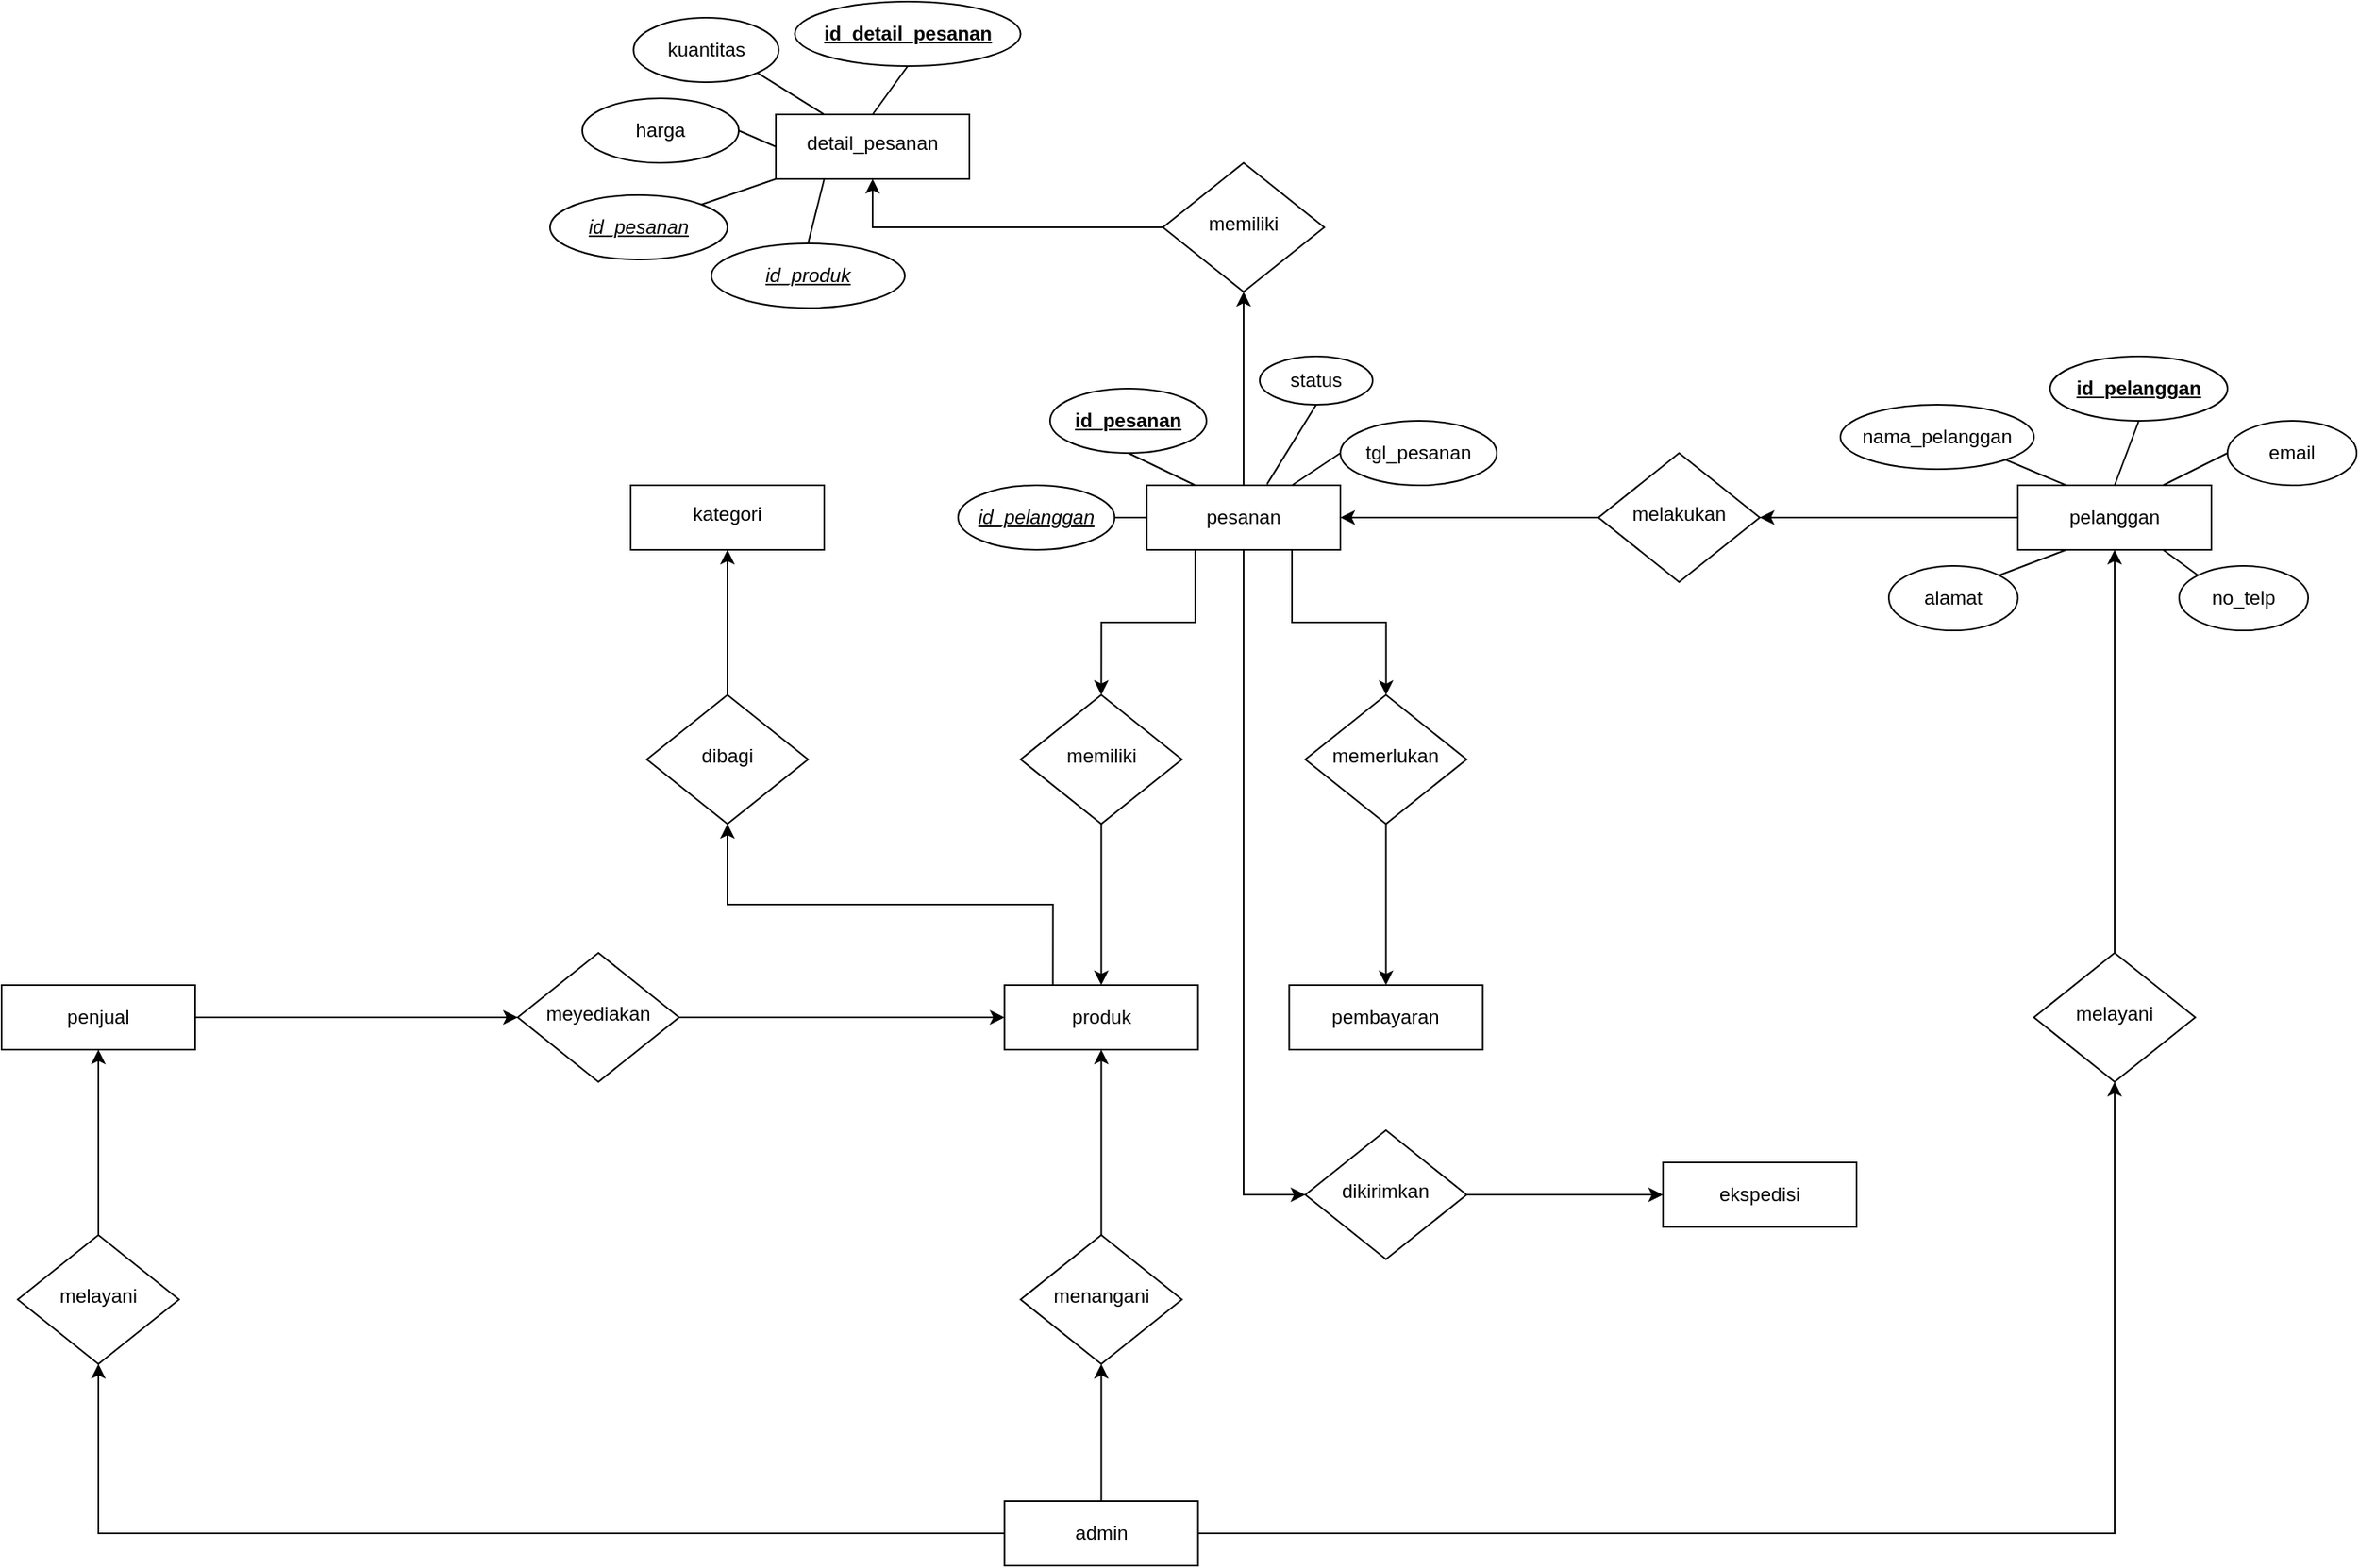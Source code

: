 <mxfile version="22.0.8" type="github">
  <diagram id="C5RBs43oDa-KdzZeNtuy" name="Page-1">
    <mxGraphModel dx="677" dy="1523" grid="1" gridSize="10" guides="1" tooltips="1" connect="1" arrows="1" fold="1" page="1" pageScale="1" pageWidth="827" pageHeight="1169" math="0" shadow="0">
      <root>
        <mxCell id="WIyWlLk6GJQsqaUBKTNV-0" />
        <mxCell id="WIyWlLk6GJQsqaUBKTNV-1" parent="WIyWlLk6GJQsqaUBKTNV-0" />
        <mxCell id="Cz3P-GHgFrTkB5Jf1ASt-25" style="edgeStyle=orthogonalEdgeStyle;rounded=0;orthogonalLoop=1;jettySize=auto;html=1;exitX=0.5;exitY=0;exitDx=0;exitDy=0;entryX=0.5;entryY=1;entryDx=0;entryDy=0;" parent="WIyWlLk6GJQsqaUBKTNV-1" source="WIyWlLk6GJQsqaUBKTNV-3" target="Cz3P-GHgFrTkB5Jf1ASt-26" edge="1">
          <mxGeometry relative="1" as="geometry">
            <mxPoint x="770" y="720" as="targetPoint" />
            <Array as="points" />
          </mxGeometry>
        </mxCell>
        <mxCell id="Cz3P-GHgFrTkB5Jf1ASt-31" style="edgeStyle=orthogonalEdgeStyle;rounded=0;orthogonalLoop=1;jettySize=auto;html=1;entryX=0.5;entryY=1;entryDx=0;entryDy=0;exitX=0;exitY=0.5;exitDx=0;exitDy=0;" parent="WIyWlLk6GJQsqaUBKTNV-1" source="WIyWlLk6GJQsqaUBKTNV-3" target="Cz3P-GHgFrTkB5Jf1ASt-32" edge="1">
          <mxGeometry relative="1" as="geometry">
            <mxPoint x="290" y="700" as="targetPoint" />
            <mxPoint x="730" y="940" as="sourcePoint" />
          </mxGeometry>
        </mxCell>
        <mxCell id="Cz3P-GHgFrTkB5Jf1ASt-35" style="edgeStyle=orthogonalEdgeStyle;rounded=0;orthogonalLoop=1;jettySize=auto;html=1;exitX=0.5;exitY=0;exitDx=0;exitDy=0;entryX=0.5;entryY=1;entryDx=0;entryDy=0;" parent="WIyWlLk6GJQsqaUBKTNV-1" source="Cz3P-GHgFrTkB5Jf1ASt-36" target="Cz3P-GHgFrTkB5Jf1ASt-10" edge="1">
          <mxGeometry relative="1" as="geometry" />
        </mxCell>
        <mxCell id="WIyWlLk6GJQsqaUBKTNV-3" value="admin" style="rounded=1;whiteSpace=wrap;html=1;fontSize=12;glass=0;strokeWidth=1;shadow=0;arcSize=0;" parent="WIyWlLk6GJQsqaUBKTNV-1" vertex="1">
          <mxGeometry x="781.75" y="710" width="120" height="40" as="geometry" />
        </mxCell>
        <mxCell id="FsfqvCxigXIEtIi23rFH-5" style="edgeStyle=orthogonalEdgeStyle;rounded=0;orthogonalLoop=1;jettySize=auto;html=1;exitX=0.25;exitY=0;exitDx=0;exitDy=0;entryX=0.5;entryY=1;entryDx=0;entryDy=0;" edge="1" parent="WIyWlLk6GJQsqaUBKTNV-1" source="WIyWlLk6GJQsqaUBKTNV-7" target="FsfqvCxigXIEtIi23rFH-6">
          <mxGeometry relative="1" as="geometry">
            <mxPoint x="610" y="260" as="targetPoint" />
          </mxGeometry>
        </mxCell>
        <mxCell id="WIyWlLk6GJQsqaUBKTNV-7" value="produk" style="rounded=1;whiteSpace=wrap;html=1;fontSize=12;glass=0;strokeWidth=1;shadow=0;arcSize=0;" parent="WIyWlLk6GJQsqaUBKTNV-1" vertex="1">
          <mxGeometry x="781.75" y="390" width="120" height="40" as="geometry" />
        </mxCell>
        <mxCell id="Cz3P-GHgFrTkB5Jf1ASt-15" value="" style="edgeStyle=orthogonalEdgeStyle;rounded=0;orthogonalLoop=1;jettySize=auto;html=1;exitX=0;exitY=0.5;exitDx=0;exitDy=0;entryX=1;entryY=0.5;entryDx=0;entryDy=0;" parent="WIyWlLk6GJQsqaUBKTNV-1" source="WIyWlLk6GJQsqaUBKTNV-10" target="WIyWlLk6GJQsqaUBKTNV-11" edge="1">
          <mxGeometry relative="1" as="geometry">
            <mxPoint x="1020" y="140" as="targetPoint" />
          </mxGeometry>
        </mxCell>
        <mxCell id="WIyWlLk6GJQsqaUBKTNV-10" value="melakukan" style="rhombus;whiteSpace=wrap;html=1;shadow=0;fontFamily=Helvetica;fontSize=12;align=center;strokeWidth=1;spacing=6;spacingTop=-4;" parent="WIyWlLk6GJQsqaUBKTNV-1" vertex="1">
          <mxGeometry x="1150" y="60" width="100" height="80" as="geometry" />
        </mxCell>
        <mxCell id="Cz3P-GHgFrTkB5Jf1ASt-16" value="" style="edgeStyle=orthogonalEdgeStyle;rounded=0;orthogonalLoop=1;jettySize=auto;html=1;exitX=0.75;exitY=1;exitDx=0;exitDy=0;" parent="WIyWlLk6GJQsqaUBKTNV-1" source="WIyWlLk6GJQsqaUBKTNV-11" target="Cz3P-GHgFrTkB5Jf1ASt-12" edge="1">
          <mxGeometry relative="1" as="geometry" />
        </mxCell>
        <mxCell id="Cz3P-GHgFrTkB5Jf1ASt-17" style="edgeStyle=orthogonalEdgeStyle;rounded=0;orthogonalLoop=1;jettySize=auto;html=1;exitX=0.25;exitY=1;exitDx=0;exitDy=0;entryX=0.5;entryY=0;entryDx=0;entryDy=0;" parent="WIyWlLk6GJQsqaUBKTNV-1" source="WIyWlLk6GJQsqaUBKTNV-11" target="Cz3P-GHgFrTkB5Jf1ASt-11" edge="1">
          <mxGeometry relative="1" as="geometry" />
        </mxCell>
        <mxCell id="FsfqvCxigXIEtIi23rFH-1" style="edgeStyle=orthogonalEdgeStyle;rounded=0;orthogonalLoop=1;jettySize=auto;html=1;exitX=0.5;exitY=0;exitDx=0;exitDy=0;entryX=0.5;entryY=1;entryDx=0;entryDy=0;" edge="1" parent="WIyWlLk6GJQsqaUBKTNV-1" source="WIyWlLk6GJQsqaUBKTNV-11" target="FsfqvCxigXIEtIi23rFH-0">
          <mxGeometry relative="1" as="geometry" />
        </mxCell>
        <mxCell id="FsfqvCxigXIEtIi23rFH-8" style="edgeStyle=orthogonalEdgeStyle;rounded=0;orthogonalLoop=1;jettySize=auto;html=1;exitX=0.5;exitY=1;exitDx=0;exitDy=0;entryX=0;entryY=0.5;entryDx=0;entryDy=0;" edge="1" parent="WIyWlLk6GJQsqaUBKTNV-1" source="WIyWlLk6GJQsqaUBKTNV-11" target="FsfqvCxigXIEtIi23rFH-9">
          <mxGeometry relative="1" as="geometry">
            <mxPoint x="930.143" y="530" as="targetPoint" />
          </mxGeometry>
        </mxCell>
        <mxCell id="FsfqvCxigXIEtIi23rFH-37" style="rounded=0;orthogonalLoop=1;jettySize=auto;html=1;exitX=0.75;exitY=0;exitDx=0;exitDy=0;entryX=0;entryY=0.5;entryDx=0;entryDy=0;endArrow=none;endFill=0;" edge="1" parent="WIyWlLk6GJQsqaUBKTNV-1" source="WIyWlLk6GJQsqaUBKTNV-11" target="FsfqvCxigXIEtIi23rFH-33">
          <mxGeometry relative="1" as="geometry" />
        </mxCell>
        <mxCell id="FsfqvCxigXIEtIi23rFH-39" style="rounded=0;orthogonalLoop=1;jettySize=auto;html=1;exitX=0;exitY=0.5;exitDx=0;exitDy=0;entryX=1;entryY=0.5;entryDx=0;entryDy=0;endArrow=none;endFill=0;" edge="1" parent="WIyWlLk6GJQsqaUBKTNV-1" source="WIyWlLk6GJQsqaUBKTNV-11" target="FsfqvCxigXIEtIi23rFH-35">
          <mxGeometry relative="1" as="geometry" />
        </mxCell>
        <mxCell id="FsfqvCxigXIEtIi23rFH-40" style="rounded=0;orthogonalLoop=1;jettySize=auto;html=1;exitX=0.25;exitY=0;exitDx=0;exitDy=0;entryX=0.5;entryY=1;entryDx=0;entryDy=0;endArrow=none;endFill=0;" edge="1" parent="WIyWlLk6GJQsqaUBKTNV-1" source="WIyWlLk6GJQsqaUBKTNV-11" target="FsfqvCxigXIEtIi23rFH-32">
          <mxGeometry relative="1" as="geometry" />
        </mxCell>
        <mxCell id="WIyWlLk6GJQsqaUBKTNV-11" value="pesanan" style="rounded=1;whiteSpace=wrap;html=1;fontSize=12;glass=0;strokeWidth=1;shadow=0;arcSize=0;" parent="WIyWlLk6GJQsqaUBKTNV-1" vertex="1">
          <mxGeometry x="870" y="80" width="120" height="40" as="geometry" />
        </mxCell>
        <mxCell id="WIyWlLk6GJQsqaUBKTNV-12" value="pembayaran" style="rounded=1;whiteSpace=wrap;html=1;fontSize=12;glass=0;strokeWidth=1;shadow=0;arcSize=0;" parent="WIyWlLk6GJQsqaUBKTNV-1" vertex="1">
          <mxGeometry x="958.25" y="390" width="120" height="40" as="geometry" />
        </mxCell>
        <mxCell id="Cz3P-GHgFrTkB5Jf1ASt-21" style="edgeStyle=orthogonalEdgeStyle;rounded=0;orthogonalLoop=1;jettySize=auto;html=1;entryX=0;entryY=0.5;entryDx=0;entryDy=0;" parent="WIyWlLk6GJQsqaUBKTNV-1" source="Cz3P-GHgFrTkB5Jf1ASt-8" target="Cz3P-GHgFrTkB5Jf1ASt-22" edge="1">
          <mxGeometry relative="1" as="geometry">
            <mxPoint x="220" y="640" as="targetPoint" />
            <Array as="points">
              <mxPoint x="480" y="410" />
            </Array>
          </mxGeometry>
        </mxCell>
        <mxCell id="Cz3P-GHgFrTkB5Jf1ASt-8" value="penjual" style="rounded=1;whiteSpace=wrap;html=1;fontSize=12;glass=0;strokeWidth=1;shadow=0;arcSize=0;" parent="WIyWlLk6GJQsqaUBKTNV-1" vertex="1">
          <mxGeometry x="160" y="390" width="120" height="40" as="geometry" />
        </mxCell>
        <mxCell id="Cz3P-GHgFrTkB5Jf1ASt-14" value="" style="edgeStyle=orthogonalEdgeStyle;rounded=0;orthogonalLoop=1;jettySize=auto;html=1;exitX=0;exitY=0.5;exitDx=0;exitDy=0;entryX=1;entryY=0.5;entryDx=0;entryDy=0;" parent="WIyWlLk6GJQsqaUBKTNV-1" source="Cz3P-GHgFrTkB5Jf1ASt-10" target="WIyWlLk6GJQsqaUBKTNV-10" edge="1">
          <mxGeometry relative="1" as="geometry">
            <mxPoint x="1320" y="200" as="targetPoint" />
          </mxGeometry>
        </mxCell>
        <mxCell id="FsfqvCxigXIEtIi23rFH-13" value="" style="rounded=0;orthogonalLoop=1;jettySize=auto;html=1;endArrow=none;endFill=0;exitX=0.5;exitY=0;exitDx=0;exitDy=0;entryX=0.5;entryY=1;entryDx=0;entryDy=0;" edge="1" parent="WIyWlLk6GJQsqaUBKTNV-1" source="Cz3P-GHgFrTkB5Jf1ASt-10" target="FsfqvCxigXIEtIi23rFH-12">
          <mxGeometry relative="1" as="geometry" />
        </mxCell>
        <mxCell id="FsfqvCxigXIEtIi23rFH-18" style="rounded=0;orthogonalLoop=1;jettySize=auto;html=1;exitX=0.25;exitY=0;exitDx=0;exitDy=0;entryX=1;entryY=1;entryDx=0;entryDy=0;endArrow=none;endFill=0;" edge="1" parent="WIyWlLk6GJQsqaUBKTNV-1" source="Cz3P-GHgFrTkB5Jf1ASt-10" target="FsfqvCxigXIEtIi23rFH-14">
          <mxGeometry relative="1" as="geometry" />
        </mxCell>
        <mxCell id="FsfqvCxigXIEtIi23rFH-19" style="rounded=0;orthogonalLoop=1;jettySize=auto;html=1;exitX=0.75;exitY=0;exitDx=0;exitDy=0;entryX=0;entryY=0.5;entryDx=0;entryDy=0;endArrow=none;endFill=0;" edge="1" parent="WIyWlLk6GJQsqaUBKTNV-1" source="Cz3P-GHgFrTkB5Jf1ASt-10" target="FsfqvCxigXIEtIi23rFH-15">
          <mxGeometry relative="1" as="geometry" />
        </mxCell>
        <mxCell id="FsfqvCxigXIEtIi23rFH-20" style="rounded=0;orthogonalLoop=1;jettySize=auto;html=1;exitX=0.75;exitY=1;exitDx=0;exitDy=0;entryX=0;entryY=0;entryDx=0;entryDy=0;endArrow=none;endFill=0;" edge="1" parent="WIyWlLk6GJQsqaUBKTNV-1" source="Cz3P-GHgFrTkB5Jf1ASt-10" target="FsfqvCxigXIEtIi23rFH-17">
          <mxGeometry relative="1" as="geometry" />
        </mxCell>
        <mxCell id="FsfqvCxigXIEtIi23rFH-21" style="rounded=0;orthogonalLoop=1;jettySize=auto;html=1;exitX=0.25;exitY=1;exitDx=0;exitDy=0;entryX=1;entryY=0;entryDx=0;entryDy=0;endArrow=none;endFill=0;" edge="1" parent="WIyWlLk6GJQsqaUBKTNV-1" source="Cz3P-GHgFrTkB5Jf1ASt-10" target="FsfqvCxigXIEtIi23rFH-16">
          <mxGeometry relative="1" as="geometry" />
        </mxCell>
        <mxCell id="Cz3P-GHgFrTkB5Jf1ASt-10" value="pelanggan" style="rounded=1;whiteSpace=wrap;html=1;fontSize=12;glass=0;strokeWidth=1;shadow=0;arcSize=0;" parent="WIyWlLk6GJQsqaUBKTNV-1" vertex="1">
          <mxGeometry x="1410" y="80" width="120" height="40" as="geometry" />
        </mxCell>
        <mxCell id="Cz3P-GHgFrTkB5Jf1ASt-19" value="" style="edgeStyle=orthogonalEdgeStyle;rounded=0;orthogonalLoop=1;jettySize=auto;html=1;" parent="WIyWlLk6GJQsqaUBKTNV-1" source="Cz3P-GHgFrTkB5Jf1ASt-11" target="WIyWlLk6GJQsqaUBKTNV-7" edge="1">
          <mxGeometry relative="1" as="geometry" />
        </mxCell>
        <mxCell id="Cz3P-GHgFrTkB5Jf1ASt-11" value="memiliki" style="rhombus;whiteSpace=wrap;html=1;shadow=0;fontFamily=Helvetica;fontSize=12;align=center;strokeWidth=1;spacing=6;spacingTop=-4;" parent="WIyWlLk6GJQsqaUBKTNV-1" vertex="1">
          <mxGeometry x="791.75" y="210" width="100" height="80" as="geometry" />
        </mxCell>
        <mxCell id="Cz3P-GHgFrTkB5Jf1ASt-18" value="" style="edgeStyle=orthogonalEdgeStyle;rounded=0;orthogonalLoop=1;jettySize=auto;html=1;" parent="WIyWlLk6GJQsqaUBKTNV-1" source="Cz3P-GHgFrTkB5Jf1ASt-12" target="WIyWlLk6GJQsqaUBKTNV-12" edge="1">
          <mxGeometry relative="1" as="geometry" />
        </mxCell>
        <mxCell id="Cz3P-GHgFrTkB5Jf1ASt-12" value="memerlukan" style="rhombus;whiteSpace=wrap;html=1;shadow=0;fontFamily=Helvetica;fontSize=12;align=center;strokeWidth=1;spacing=6;spacingTop=-4;" parent="WIyWlLk6GJQsqaUBKTNV-1" vertex="1">
          <mxGeometry x="968.25" y="210" width="100" height="80" as="geometry" />
        </mxCell>
        <mxCell id="Cz3P-GHgFrTkB5Jf1ASt-23" style="edgeStyle=orthogonalEdgeStyle;rounded=0;orthogonalLoop=1;jettySize=auto;html=1;entryX=0;entryY=0.5;entryDx=0;entryDy=0;exitX=1;exitY=0.5;exitDx=0;exitDy=0;" parent="WIyWlLk6GJQsqaUBKTNV-1" source="Cz3P-GHgFrTkB5Jf1ASt-22" target="WIyWlLk6GJQsqaUBKTNV-7" edge="1">
          <mxGeometry relative="1" as="geometry">
            <Array as="points">
              <mxPoint x="580" y="410" />
            </Array>
          </mxGeometry>
        </mxCell>
        <mxCell id="Cz3P-GHgFrTkB5Jf1ASt-22" value="meyediakan" style="rhombus;whiteSpace=wrap;html=1;shadow=0;fontFamily=Helvetica;fontSize=12;align=center;strokeWidth=1;spacing=6;spacingTop=-4;" parent="WIyWlLk6GJQsqaUBKTNV-1" vertex="1">
          <mxGeometry x="480" y="370" width="100" height="80" as="geometry" />
        </mxCell>
        <mxCell id="Cz3P-GHgFrTkB5Jf1ASt-26" value="menangani" style="rhombus;whiteSpace=wrap;html=1;shadow=0;fontFamily=Helvetica;fontSize=12;align=center;strokeWidth=1;spacing=6;spacingTop=-4;" parent="WIyWlLk6GJQsqaUBKTNV-1" vertex="1">
          <mxGeometry x="791.75" y="545" width="100" height="80" as="geometry" />
        </mxCell>
        <mxCell id="Cz3P-GHgFrTkB5Jf1ASt-30" style="edgeStyle=orthogonalEdgeStyle;rounded=0;orthogonalLoop=1;jettySize=auto;html=1;exitX=0.5;exitY=0;exitDx=0;exitDy=0;entryX=0.5;entryY=1;entryDx=0;entryDy=0;" parent="WIyWlLk6GJQsqaUBKTNV-1" source="Cz3P-GHgFrTkB5Jf1ASt-26" target="WIyWlLk6GJQsqaUBKTNV-7" edge="1">
          <mxGeometry relative="1" as="geometry">
            <mxPoint x="850" y="440" as="targetPoint" />
          </mxGeometry>
        </mxCell>
        <mxCell id="Cz3P-GHgFrTkB5Jf1ASt-33" style="edgeStyle=orthogonalEdgeStyle;rounded=0;orthogonalLoop=1;jettySize=auto;html=1;exitX=0.5;exitY=0;exitDx=0;exitDy=0;entryX=0.5;entryY=1;entryDx=0;entryDy=0;" parent="WIyWlLk6GJQsqaUBKTNV-1" source="Cz3P-GHgFrTkB5Jf1ASt-32" target="Cz3P-GHgFrTkB5Jf1ASt-8" edge="1">
          <mxGeometry relative="1" as="geometry" />
        </mxCell>
        <mxCell id="Cz3P-GHgFrTkB5Jf1ASt-32" value="melayani" style="rhombus;whiteSpace=wrap;html=1;shadow=0;fontFamily=Helvetica;fontSize=12;align=center;strokeWidth=1;spacing=6;spacingTop=-4;" parent="WIyWlLk6GJQsqaUBKTNV-1" vertex="1">
          <mxGeometry x="170" y="545" width="100" height="80" as="geometry" />
        </mxCell>
        <mxCell id="Cz3P-GHgFrTkB5Jf1ASt-37" value="" style="edgeStyle=orthogonalEdgeStyle;rounded=0;orthogonalLoop=1;jettySize=auto;html=1;exitX=1;exitY=0.5;exitDx=0;exitDy=0;entryX=0.5;entryY=1;entryDx=0;entryDy=0;" parent="WIyWlLk6GJQsqaUBKTNV-1" source="WIyWlLk6GJQsqaUBKTNV-3" target="Cz3P-GHgFrTkB5Jf1ASt-36" edge="1">
          <mxGeometry relative="1" as="geometry">
            <mxPoint x="902" y="930" as="sourcePoint" />
            <mxPoint x="1470" y="120" as="targetPoint" />
          </mxGeometry>
        </mxCell>
        <mxCell id="Cz3P-GHgFrTkB5Jf1ASt-36" value="melayani" style="rhombus;whiteSpace=wrap;html=1;shadow=0;fontFamily=Helvetica;fontSize=12;align=center;strokeWidth=1;spacing=6;spacingTop=-4;" parent="WIyWlLk6GJQsqaUBKTNV-1" vertex="1">
          <mxGeometry x="1420" y="370" width="100" height="80" as="geometry" />
        </mxCell>
        <mxCell id="FsfqvCxigXIEtIi23rFH-3" value="" style="edgeStyle=orthogonalEdgeStyle;rounded=0;orthogonalLoop=1;jettySize=auto;html=1;entryX=0.5;entryY=1;entryDx=0;entryDy=0;" edge="1" parent="WIyWlLk6GJQsqaUBKTNV-1" source="FsfqvCxigXIEtIi23rFH-0" target="FsfqvCxigXIEtIi23rFH-2">
          <mxGeometry relative="1" as="geometry" />
        </mxCell>
        <mxCell id="FsfqvCxigXIEtIi23rFH-0" value="memiliki" style="rhombus;whiteSpace=wrap;html=1;shadow=0;fontFamily=Helvetica;fontSize=12;align=center;strokeWidth=1;spacing=6;spacingTop=-4;" vertex="1" parent="WIyWlLk6GJQsqaUBKTNV-1">
          <mxGeometry x="880" y="-120" width="100" height="80" as="geometry" />
        </mxCell>
        <mxCell id="FsfqvCxigXIEtIi23rFH-22" style="rounded=0;orthogonalLoop=1;jettySize=auto;html=1;endArrow=none;endFill=0;exitX=0;exitY=1;exitDx=0;exitDy=0;entryX=1;entryY=0;entryDx=0;entryDy=0;" edge="1" parent="WIyWlLk6GJQsqaUBKTNV-1" source="FsfqvCxigXIEtIi23rFH-2" target="FsfqvCxigXIEtIi23rFH-23">
          <mxGeometry relative="1" as="geometry">
            <mxPoint x="810.0" y="-130" as="targetPoint" />
          </mxGeometry>
        </mxCell>
        <mxCell id="FsfqvCxigXIEtIi23rFH-26" style="rounded=0;orthogonalLoop=1;jettySize=auto;html=1;exitX=0.5;exitY=0;exitDx=0;exitDy=0;entryX=0.5;entryY=1;entryDx=0;entryDy=0;endArrow=none;endFill=0;" edge="1" parent="WIyWlLk6GJQsqaUBKTNV-1" source="FsfqvCxigXIEtIi23rFH-2" target="FsfqvCxigXIEtIi23rFH-24">
          <mxGeometry relative="1" as="geometry" />
        </mxCell>
        <mxCell id="FsfqvCxigXIEtIi23rFH-27" style="rounded=0;orthogonalLoop=1;jettySize=auto;html=1;exitX=0;exitY=0.5;exitDx=0;exitDy=0;entryX=1;entryY=0.5;entryDx=0;entryDy=0;endArrow=none;endFill=0;" edge="1" parent="WIyWlLk6GJQsqaUBKTNV-1" source="FsfqvCxigXIEtIi23rFH-2" target="FsfqvCxigXIEtIi23rFH-25">
          <mxGeometry relative="1" as="geometry" />
        </mxCell>
        <mxCell id="FsfqvCxigXIEtIi23rFH-30" style="rounded=0;orthogonalLoop=1;jettySize=auto;html=1;exitX=0.25;exitY=0;exitDx=0;exitDy=0;entryX=1;entryY=1;entryDx=0;entryDy=0;endArrow=none;endFill=0;" edge="1" parent="WIyWlLk6GJQsqaUBKTNV-1" source="FsfqvCxigXIEtIi23rFH-2" target="FsfqvCxigXIEtIi23rFH-28">
          <mxGeometry relative="1" as="geometry" />
        </mxCell>
        <mxCell id="FsfqvCxigXIEtIi23rFH-31" style="rounded=0;orthogonalLoop=1;jettySize=auto;html=1;exitX=0.25;exitY=1;exitDx=0;exitDy=0;entryX=0.5;entryY=0;entryDx=0;entryDy=0;endArrow=none;endFill=0;" edge="1" parent="WIyWlLk6GJQsqaUBKTNV-1" source="FsfqvCxigXIEtIi23rFH-2" target="FsfqvCxigXIEtIi23rFH-29">
          <mxGeometry relative="1" as="geometry" />
        </mxCell>
        <mxCell id="FsfqvCxigXIEtIi23rFH-2" value="detail_pesanan" style="whiteSpace=wrap;html=1;shadow=0;strokeWidth=1;spacing=6;spacingTop=-4;" vertex="1" parent="WIyWlLk6GJQsqaUBKTNV-1">
          <mxGeometry x="640" y="-150" width="120" height="40" as="geometry" />
        </mxCell>
        <mxCell id="FsfqvCxigXIEtIi23rFH-4" value="kategori" style="whiteSpace=wrap;html=1;shadow=0;strokeWidth=1;spacing=6;spacingTop=-4;" vertex="1" parent="WIyWlLk6GJQsqaUBKTNV-1">
          <mxGeometry x="550" y="80" width="120" height="40" as="geometry" />
        </mxCell>
        <mxCell id="FsfqvCxigXIEtIi23rFH-7" style="edgeStyle=orthogonalEdgeStyle;rounded=0;orthogonalLoop=1;jettySize=auto;html=1;entryX=0.5;entryY=1;entryDx=0;entryDy=0;" edge="1" parent="WIyWlLk6GJQsqaUBKTNV-1" source="FsfqvCxigXIEtIi23rFH-6" target="FsfqvCxigXIEtIi23rFH-4">
          <mxGeometry relative="1" as="geometry" />
        </mxCell>
        <mxCell id="FsfqvCxigXIEtIi23rFH-6" value="dibagi" style="rhombus;whiteSpace=wrap;html=1;shadow=0;fontFamily=Helvetica;fontSize=12;align=center;strokeWidth=1;spacing=6;spacingTop=-4;" vertex="1" parent="WIyWlLk6GJQsqaUBKTNV-1">
          <mxGeometry x="560" y="210" width="100" height="80" as="geometry" />
        </mxCell>
        <mxCell id="FsfqvCxigXIEtIi23rFH-10" style="edgeStyle=orthogonalEdgeStyle;rounded=0;orthogonalLoop=1;jettySize=auto;html=1;exitX=1;exitY=0.5;exitDx=0;exitDy=0;entryX=0;entryY=0.5;entryDx=0;entryDy=0;" edge="1" parent="WIyWlLk6GJQsqaUBKTNV-1" source="FsfqvCxigXIEtIi23rFH-9" target="FsfqvCxigXIEtIi23rFH-11">
          <mxGeometry relative="1" as="geometry">
            <mxPoint x="1180" y="519.667" as="targetPoint" />
          </mxGeometry>
        </mxCell>
        <mxCell id="FsfqvCxigXIEtIi23rFH-9" value="dikirimkan" style="rhombus;whiteSpace=wrap;html=1;shadow=0;fontFamily=Helvetica;fontSize=12;align=center;strokeWidth=1;spacing=6;spacingTop=-4;" vertex="1" parent="WIyWlLk6GJQsqaUBKTNV-1">
          <mxGeometry x="968.25" y="480" width="100" height="80" as="geometry" />
        </mxCell>
        <mxCell id="FsfqvCxigXIEtIi23rFH-11" value="ekspedisi" style="rounded=1;whiteSpace=wrap;html=1;fontSize=12;glass=0;strokeWidth=1;shadow=0;arcSize=0;" vertex="1" parent="WIyWlLk6GJQsqaUBKTNV-1">
          <mxGeometry x="1190" y="500" width="120" height="40" as="geometry" />
        </mxCell>
        <mxCell id="FsfqvCxigXIEtIi23rFH-12" value="id_pelanggan" style="ellipse;whiteSpace=wrap;html=1;rounded=1;glass=0;strokeWidth=1;shadow=0;arcSize=0;fontStyle=5" vertex="1" parent="WIyWlLk6GJQsqaUBKTNV-1">
          <mxGeometry x="1430" width="110" height="40" as="geometry" />
        </mxCell>
        <mxCell id="FsfqvCxigXIEtIi23rFH-14" value="&lt;span style=&quot;font-weight: 400;&quot;&gt;nama_pelanggan&lt;/span&gt;" style="ellipse;whiteSpace=wrap;html=1;rounded=1;glass=0;strokeWidth=1;shadow=0;arcSize=0;fontStyle=1" vertex="1" parent="WIyWlLk6GJQsqaUBKTNV-1">
          <mxGeometry x="1300" y="30" width="120" height="40" as="geometry" />
        </mxCell>
        <mxCell id="FsfqvCxigXIEtIi23rFH-15" value="&lt;span style=&quot;font-weight: 400;&quot;&gt;email&lt;/span&gt;" style="ellipse;whiteSpace=wrap;html=1;rounded=1;glass=0;strokeWidth=1;shadow=0;arcSize=0;fontStyle=1" vertex="1" parent="WIyWlLk6GJQsqaUBKTNV-1">
          <mxGeometry x="1540" y="40" width="80" height="40" as="geometry" />
        </mxCell>
        <mxCell id="FsfqvCxigXIEtIi23rFH-16" value="&lt;span style=&quot;font-weight: 400;&quot;&gt;alamat&lt;/span&gt;" style="ellipse;whiteSpace=wrap;html=1;rounded=1;glass=0;strokeWidth=1;shadow=0;arcSize=0;fontStyle=1" vertex="1" parent="WIyWlLk6GJQsqaUBKTNV-1">
          <mxGeometry x="1330" y="130" width="80" height="40" as="geometry" />
        </mxCell>
        <mxCell id="FsfqvCxigXIEtIi23rFH-17" value="&lt;span style=&quot;font-weight: 400;&quot;&gt;no_telp&lt;/span&gt;" style="ellipse;whiteSpace=wrap;html=1;rounded=1;glass=0;strokeWidth=1;shadow=0;arcSize=0;fontStyle=1" vertex="1" parent="WIyWlLk6GJQsqaUBKTNV-1">
          <mxGeometry x="1510" y="130" width="80" height="40" as="geometry" />
        </mxCell>
        <mxCell id="FsfqvCxigXIEtIi23rFH-23" value="id_pesanan" style="ellipse;whiteSpace=wrap;html=1;fontStyle=6" vertex="1" parent="WIyWlLk6GJQsqaUBKTNV-1">
          <mxGeometry x="500" y="-100" width="110" height="40" as="geometry" />
        </mxCell>
        <mxCell id="FsfqvCxigXIEtIi23rFH-24" value="id_detail_pesanan" style="ellipse;whiteSpace=wrap;html=1;fontStyle=5" vertex="1" parent="WIyWlLk6GJQsqaUBKTNV-1">
          <mxGeometry x="651.75" y="-220" width="140" height="40" as="geometry" />
        </mxCell>
        <mxCell id="FsfqvCxigXIEtIi23rFH-25" value="harga" style="ellipse;whiteSpace=wrap;html=1;" vertex="1" parent="WIyWlLk6GJQsqaUBKTNV-1">
          <mxGeometry x="520" y="-160" width="97" height="40" as="geometry" />
        </mxCell>
        <mxCell id="FsfqvCxigXIEtIi23rFH-28" value="kuantitas" style="ellipse;whiteSpace=wrap;html=1;" vertex="1" parent="WIyWlLk6GJQsqaUBKTNV-1">
          <mxGeometry x="551.75" y="-210" width="90" height="40" as="geometry" />
        </mxCell>
        <mxCell id="FsfqvCxigXIEtIi23rFH-29" value="id_produk" style="ellipse;whiteSpace=wrap;html=1;fontStyle=6" vertex="1" parent="WIyWlLk6GJQsqaUBKTNV-1">
          <mxGeometry x="600" y="-70" width="120" height="40" as="geometry" />
        </mxCell>
        <mxCell id="FsfqvCxigXIEtIi23rFH-32" value="id_pesanan" style="ellipse;whiteSpace=wrap;html=1;fontStyle=5" vertex="1" parent="WIyWlLk6GJQsqaUBKTNV-1">
          <mxGeometry x="810" y="20" width="97" height="40" as="geometry" />
        </mxCell>
        <mxCell id="FsfqvCxigXIEtIi23rFH-33" value="tgl_pesanan" style="ellipse;whiteSpace=wrap;html=1;" vertex="1" parent="WIyWlLk6GJQsqaUBKTNV-1">
          <mxGeometry x="990" y="40" width="97" height="40" as="geometry" />
        </mxCell>
        <mxCell id="FsfqvCxigXIEtIi23rFH-35" value="id_pelanggan" style="ellipse;whiteSpace=wrap;html=1;fontStyle=6" vertex="1" parent="WIyWlLk6GJQsqaUBKTNV-1">
          <mxGeometry x="753" y="80" width="97" height="40" as="geometry" />
        </mxCell>
        <mxCell id="FsfqvCxigXIEtIi23rFH-36" value="status" style="ellipse;whiteSpace=wrap;html=1;" vertex="1" parent="WIyWlLk6GJQsqaUBKTNV-1">
          <mxGeometry x="940" width="70" height="30" as="geometry" />
        </mxCell>
        <mxCell id="FsfqvCxigXIEtIi23rFH-38" style="rounded=0;orthogonalLoop=1;jettySize=auto;html=1;exitX=0.5;exitY=1;exitDx=0;exitDy=0;entryX=0.621;entryY=-0.017;entryDx=0;entryDy=0;entryPerimeter=0;endArrow=none;endFill=0;" edge="1" parent="WIyWlLk6GJQsqaUBKTNV-1" source="FsfqvCxigXIEtIi23rFH-36" target="WIyWlLk6GJQsqaUBKTNV-11">
          <mxGeometry relative="1" as="geometry" />
        </mxCell>
      </root>
    </mxGraphModel>
  </diagram>
</mxfile>
